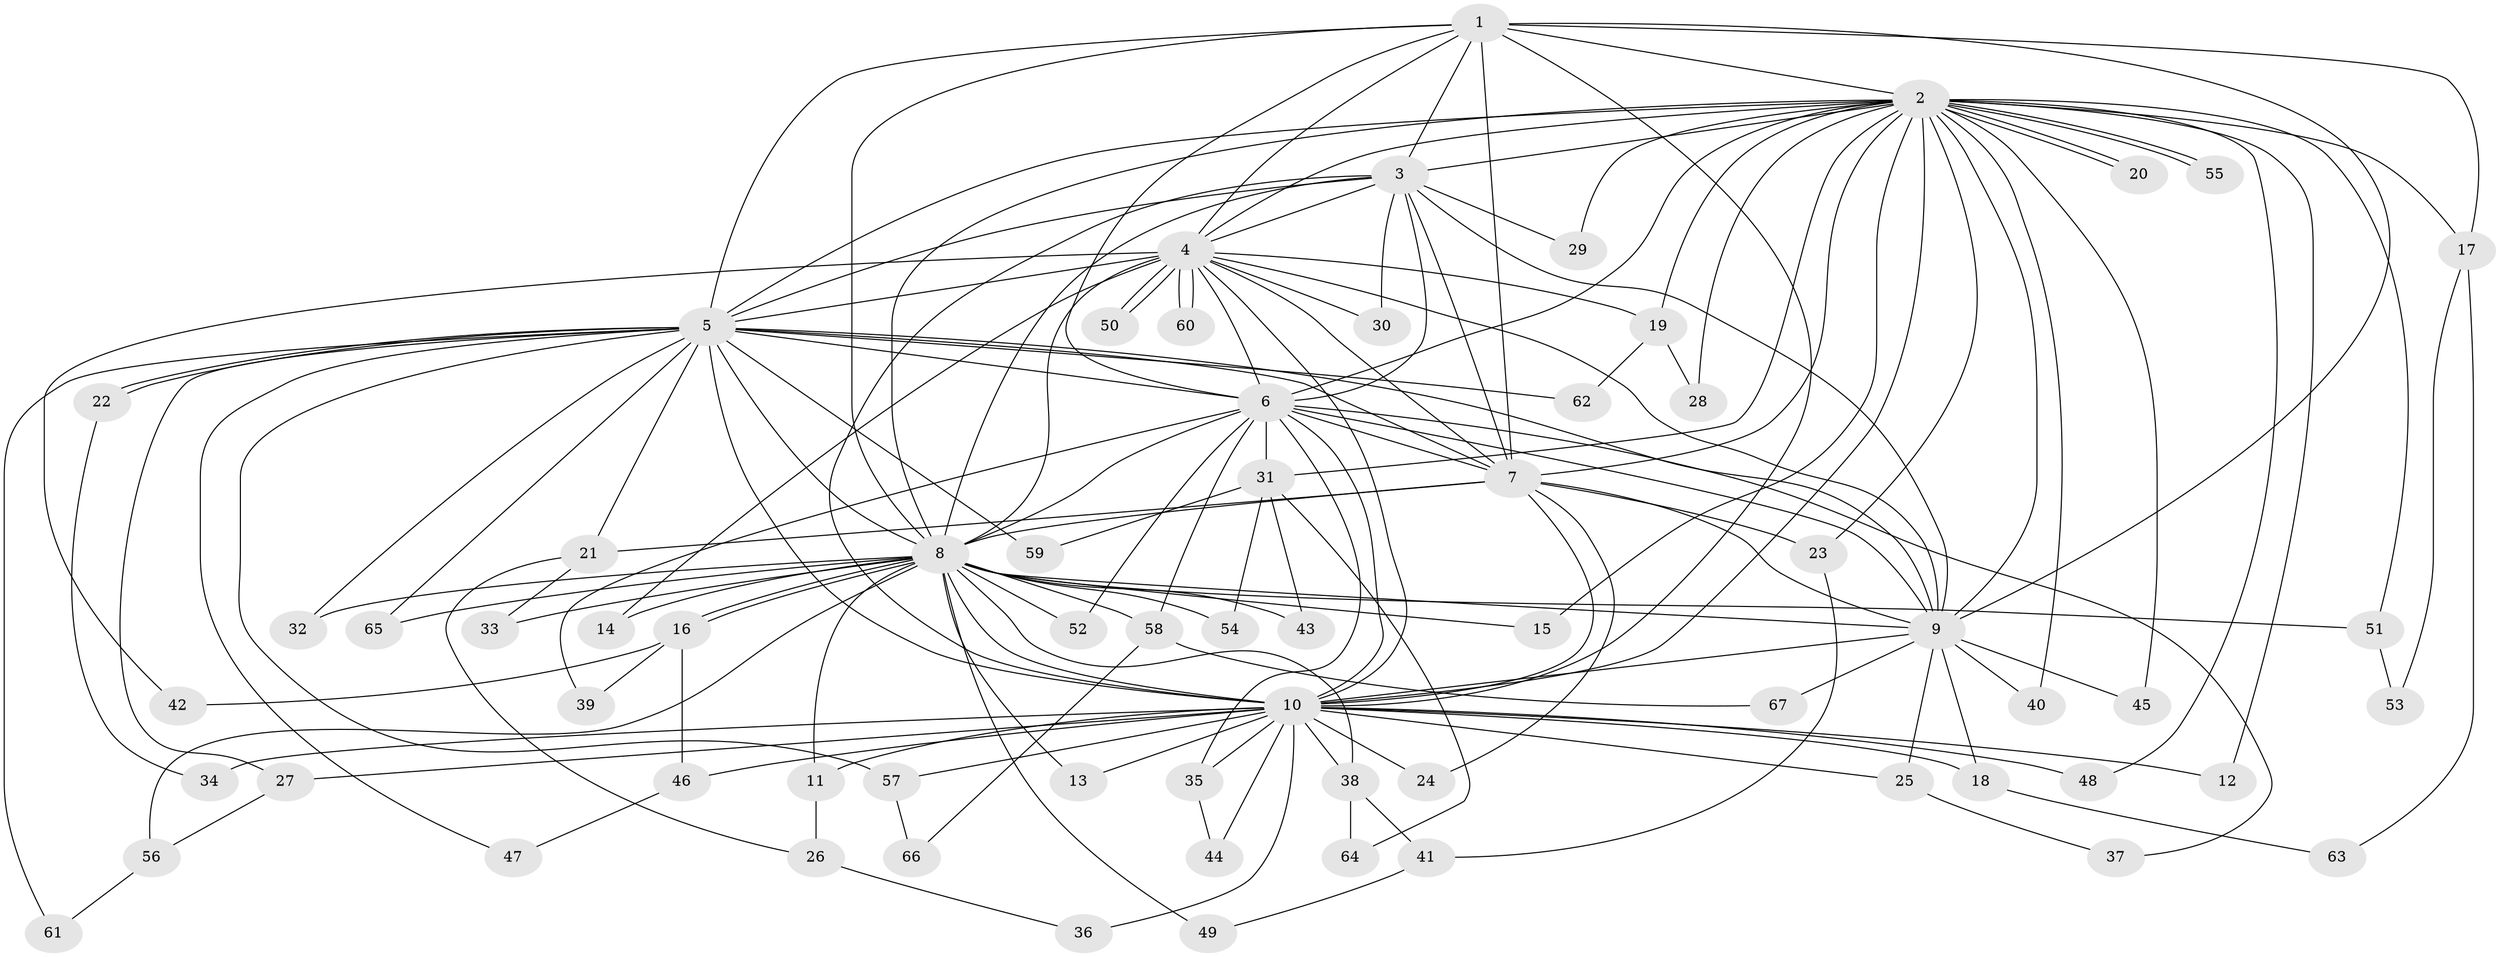 // coarse degree distribution, {3: 0.09523809523809523, 14: 0.047619047619047616, 8: 0.047619047619047616, 5: 0.19047619047619047, 13: 0.047619047619047616, 2: 0.09523809523809523, 11: 0.09523809523809523, 1: 0.19047619047619047, 10: 0.047619047619047616, 9: 0.047619047619047616, 4: 0.09523809523809523}
// Generated by graph-tools (version 1.1) at 2025/36/03/04/25 23:36:25]
// undirected, 67 vertices, 159 edges
graph export_dot {
  node [color=gray90,style=filled];
  1;
  2;
  3;
  4;
  5;
  6;
  7;
  8;
  9;
  10;
  11;
  12;
  13;
  14;
  15;
  16;
  17;
  18;
  19;
  20;
  21;
  22;
  23;
  24;
  25;
  26;
  27;
  28;
  29;
  30;
  31;
  32;
  33;
  34;
  35;
  36;
  37;
  38;
  39;
  40;
  41;
  42;
  43;
  44;
  45;
  46;
  47;
  48;
  49;
  50;
  51;
  52;
  53;
  54;
  55;
  56;
  57;
  58;
  59;
  60;
  61;
  62;
  63;
  64;
  65;
  66;
  67;
  1 -- 2;
  1 -- 3;
  1 -- 4;
  1 -- 5;
  1 -- 6;
  1 -- 7;
  1 -- 8;
  1 -- 9;
  1 -- 10;
  1 -- 17;
  2 -- 3;
  2 -- 4;
  2 -- 5;
  2 -- 6;
  2 -- 7;
  2 -- 8;
  2 -- 9;
  2 -- 10;
  2 -- 12;
  2 -- 15;
  2 -- 17;
  2 -- 19;
  2 -- 20;
  2 -- 20;
  2 -- 23;
  2 -- 28;
  2 -- 29;
  2 -- 31;
  2 -- 40;
  2 -- 45;
  2 -- 48;
  2 -- 51;
  2 -- 55;
  2 -- 55;
  3 -- 4;
  3 -- 5;
  3 -- 6;
  3 -- 7;
  3 -- 8;
  3 -- 9;
  3 -- 10;
  3 -- 29;
  3 -- 30;
  4 -- 5;
  4 -- 6;
  4 -- 7;
  4 -- 8;
  4 -- 9;
  4 -- 10;
  4 -- 14;
  4 -- 19;
  4 -- 30;
  4 -- 42;
  4 -- 50;
  4 -- 50;
  4 -- 60;
  4 -- 60;
  5 -- 6;
  5 -- 7;
  5 -- 8;
  5 -- 9;
  5 -- 10;
  5 -- 21;
  5 -- 22;
  5 -- 22;
  5 -- 27;
  5 -- 32;
  5 -- 47;
  5 -- 57;
  5 -- 59;
  5 -- 61;
  5 -- 62;
  5 -- 65;
  6 -- 7;
  6 -- 8;
  6 -- 9;
  6 -- 10;
  6 -- 31;
  6 -- 35;
  6 -- 37;
  6 -- 39;
  6 -- 52;
  6 -- 58;
  7 -- 8;
  7 -- 9;
  7 -- 10;
  7 -- 21;
  7 -- 23;
  7 -- 24;
  8 -- 9;
  8 -- 10;
  8 -- 11;
  8 -- 13;
  8 -- 14;
  8 -- 15;
  8 -- 16;
  8 -- 16;
  8 -- 32;
  8 -- 33;
  8 -- 38;
  8 -- 43;
  8 -- 49;
  8 -- 51;
  8 -- 52;
  8 -- 54;
  8 -- 56;
  8 -- 58;
  8 -- 65;
  9 -- 10;
  9 -- 18;
  9 -- 25;
  9 -- 40;
  9 -- 45;
  9 -- 67;
  10 -- 11;
  10 -- 12;
  10 -- 13;
  10 -- 18;
  10 -- 24;
  10 -- 25;
  10 -- 27;
  10 -- 34;
  10 -- 35;
  10 -- 36;
  10 -- 38;
  10 -- 44;
  10 -- 46;
  10 -- 48;
  10 -- 57;
  11 -- 26;
  16 -- 39;
  16 -- 42;
  16 -- 46;
  17 -- 53;
  17 -- 63;
  18 -- 63;
  19 -- 28;
  19 -- 62;
  21 -- 26;
  21 -- 33;
  22 -- 34;
  23 -- 41;
  25 -- 37;
  26 -- 36;
  27 -- 56;
  31 -- 43;
  31 -- 54;
  31 -- 59;
  31 -- 64;
  35 -- 44;
  38 -- 41;
  38 -- 64;
  41 -- 49;
  46 -- 47;
  51 -- 53;
  56 -- 61;
  57 -- 66;
  58 -- 66;
  58 -- 67;
}
